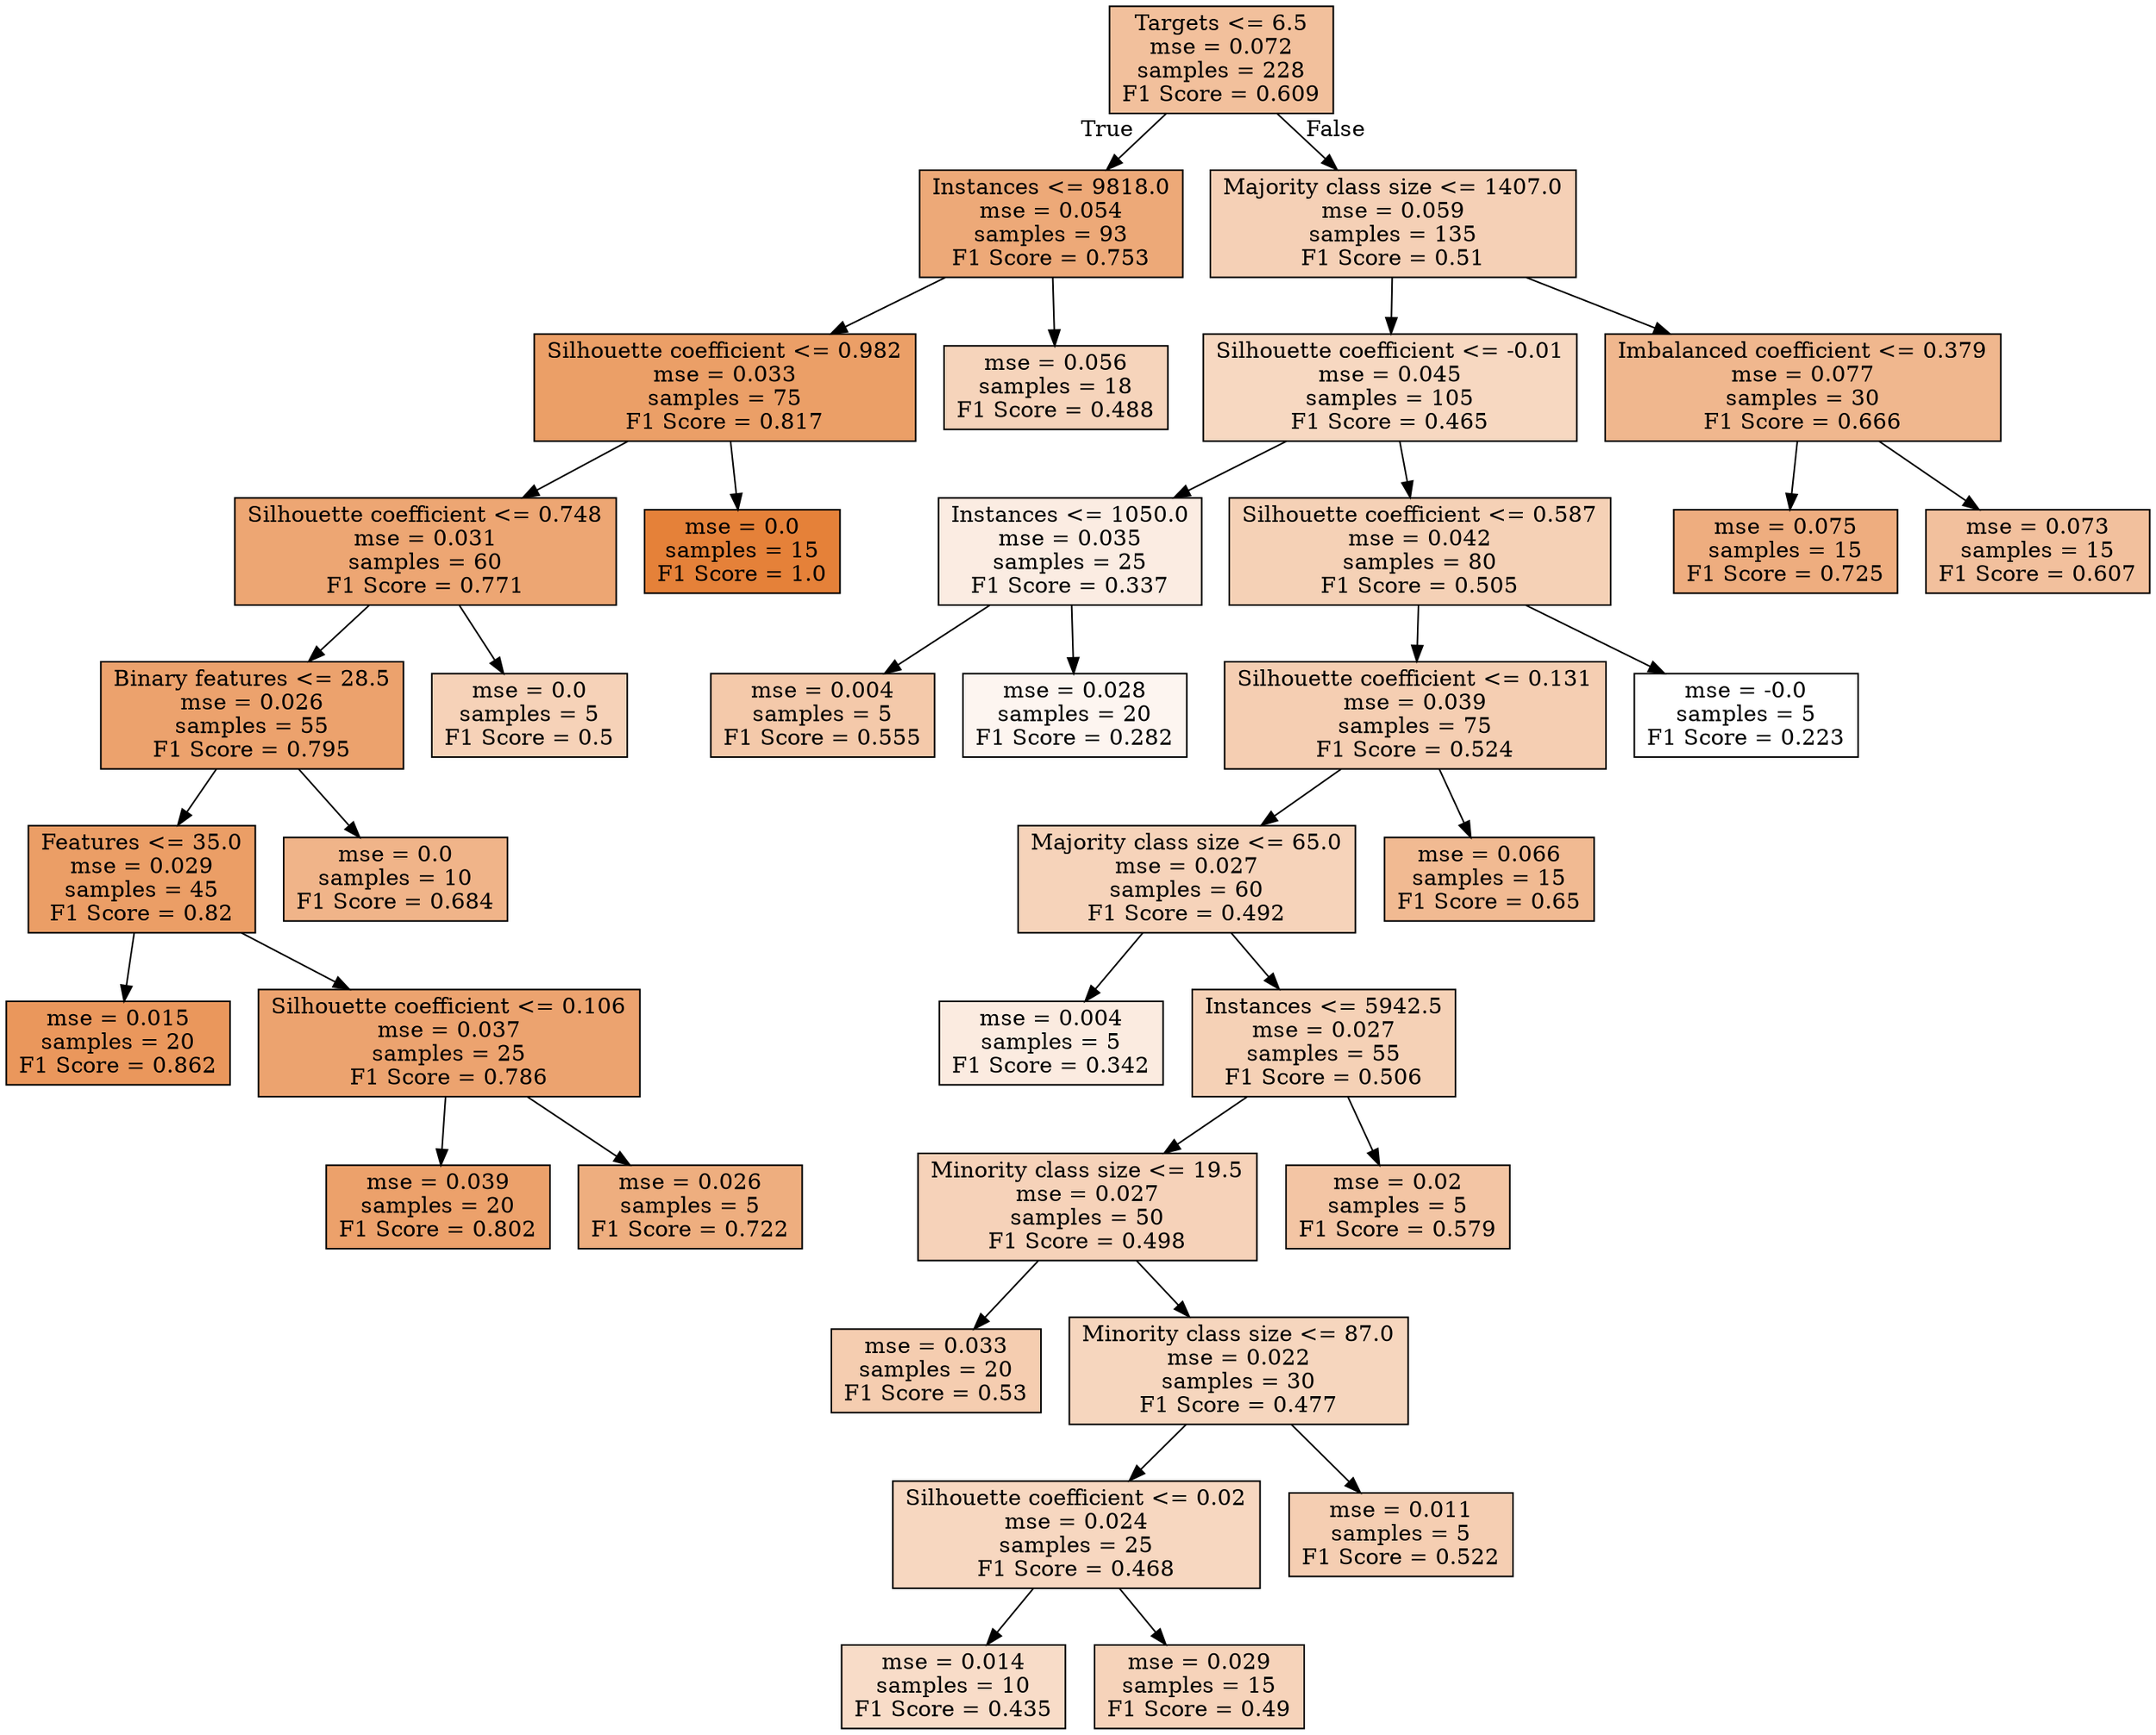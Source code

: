 digraph Tree {
node [shape=box, style="filled", color="black"] ;
0 [label="Targets <= 6.5\nmse = 0.072\nsamples = 228\nF1 Score = 0.609", fillcolor="#e581397f"] ;
1 [label="Instances <= 9818.0\nmse = 0.054\nsamples = 93\nF1 Score = 0.753", fillcolor="#e58139ae"] ;
0 -> 1 [labeldistance=2.5, labelangle=45, headlabel="True"] ;
2 [label="Silhouette coefficient <= 0.982\nmse = 0.033\nsamples = 75\nF1 Score = 0.817", fillcolor="#e58139c3"] ;
1 -> 2 ;
3 [label="Silhouette coefficient <= 0.748\nmse = 0.031\nsamples = 60\nF1 Score = 0.771", fillcolor="#e58139b4"] ;
2 -> 3 ;
4 [label="Binary features <= 28.5\nmse = 0.026\nsamples = 55\nF1 Score = 0.795", fillcolor="#e58139bc"] ;
3 -> 4 ;
5 [label="Features <= 35.0\nmse = 0.029\nsamples = 45\nF1 Score = 0.82", fillcolor="#e58139c4"] ;
4 -> 5 ;
6 [label="mse = 0.015\nsamples = 20\nF1 Score = 0.862", fillcolor="#e58139d2"] ;
5 -> 6 ;
7 [label="Silhouette coefficient <= 0.106\nmse = 0.037\nsamples = 25\nF1 Score = 0.786", fillcolor="#e58139b9"] ;
5 -> 7 ;
8 [label="mse = 0.039\nsamples = 20\nF1 Score = 0.802", fillcolor="#e58139be"] ;
7 -> 8 ;
9 [label="mse = 0.026\nsamples = 5\nF1 Score = 0.722", fillcolor="#e58139a4"] ;
7 -> 9 ;
10 [label="mse = 0.0\nsamples = 10\nF1 Score = 0.684", fillcolor="#e5813997"] ;
4 -> 10 ;
11 [label="mse = 0.0\nsamples = 5\nF1 Score = 0.5", fillcolor="#e581395b"] ;
3 -> 11 ;
12 [label="mse = 0.0\nsamples = 15\nF1 Score = 1.0", fillcolor="#e58139ff"] ;
2 -> 12 ;
13 [label="mse = 0.056\nsamples = 18\nF1 Score = 0.488", fillcolor="#e5813957"] ;
1 -> 13 ;
14 [label="Majority class size <= 1407.0\nmse = 0.059\nsamples = 135\nF1 Score = 0.51", fillcolor="#e581395e"] ;
0 -> 14 [labeldistance=2.5, labelangle=-45, headlabel="False"] ;
15 [label="Silhouette coefficient <= -0.01\nmse = 0.045\nsamples = 105\nF1 Score = 0.465", fillcolor="#e581394f"] ;
14 -> 15 ;
16 [label="Instances <= 1050.0\nmse = 0.035\nsamples = 25\nF1 Score = 0.337", fillcolor="#e5813925"] ;
15 -> 16 ;
17 [label="mse = 0.004\nsamples = 5\nF1 Score = 0.555", fillcolor="#e581396d"] ;
16 -> 17 ;
18 [label="mse = 0.028\nsamples = 20\nF1 Score = 0.282", fillcolor="#e5813913"] ;
16 -> 18 ;
19 [label="Silhouette coefficient <= 0.587\nmse = 0.042\nsamples = 80\nF1 Score = 0.505", fillcolor="#e581395d"] ;
15 -> 19 ;
20 [label="Silhouette coefficient <= 0.131\nmse = 0.039\nsamples = 75\nF1 Score = 0.524", fillcolor="#e5813963"] ;
19 -> 20 ;
21 [label="Majority class size <= 65.0\nmse = 0.027\nsamples = 60\nF1 Score = 0.492", fillcolor="#e5813958"] ;
20 -> 21 ;
22 [label="mse = 0.004\nsamples = 5\nF1 Score = 0.342", fillcolor="#e5813927"] ;
21 -> 22 ;
23 [label="Instances <= 5942.5\nmse = 0.027\nsamples = 55\nF1 Score = 0.506", fillcolor="#e581395d"] ;
21 -> 23 ;
24 [label="Minority class size <= 19.5\nmse = 0.027\nsamples = 50\nF1 Score = 0.498", fillcolor="#e581395a"] ;
23 -> 24 ;
25 [label="mse = 0.033\nsamples = 20\nF1 Score = 0.53", fillcolor="#e5813965"] ;
24 -> 25 ;
26 [label="Minority class size <= 87.0\nmse = 0.022\nsamples = 30\nF1 Score = 0.477", fillcolor="#e5813953"] ;
24 -> 26 ;
27 [label="Silhouette coefficient <= 0.02\nmse = 0.024\nsamples = 25\nF1 Score = 0.468", fillcolor="#e5813950"] ;
26 -> 27 ;
28 [label="mse = 0.014\nsamples = 10\nF1 Score = 0.435", fillcolor="#e5813946"] ;
27 -> 28 ;
29 [label="mse = 0.029\nsamples = 15\nF1 Score = 0.49", fillcolor="#e5813958"] ;
27 -> 29 ;
30 [label="mse = 0.011\nsamples = 5\nF1 Score = 0.522", fillcolor="#e5813962"] ;
26 -> 30 ;
31 [label="mse = 0.02\nsamples = 5\nF1 Score = 0.579", fillcolor="#e5813975"] ;
23 -> 31 ;
32 [label="mse = 0.066\nsamples = 15\nF1 Score = 0.65", fillcolor="#e581398c"] ;
20 -> 32 ;
33 [label="mse = -0.0\nsamples = 5\nF1 Score = 0.223", fillcolor="#e5813900"] ;
19 -> 33 ;
34 [label="Imbalanced coefficient <= 0.379\nmse = 0.077\nsamples = 30\nF1 Score = 0.666", fillcolor="#e5813991"] ;
14 -> 34 ;
35 [label="mse = 0.075\nsamples = 15\nF1 Score = 0.725", fillcolor="#e58139a5"] ;
34 -> 35 ;
36 [label="mse = 0.073\nsamples = 15\nF1 Score = 0.607", fillcolor="#e581397e"] ;
34 -> 36 ;
}